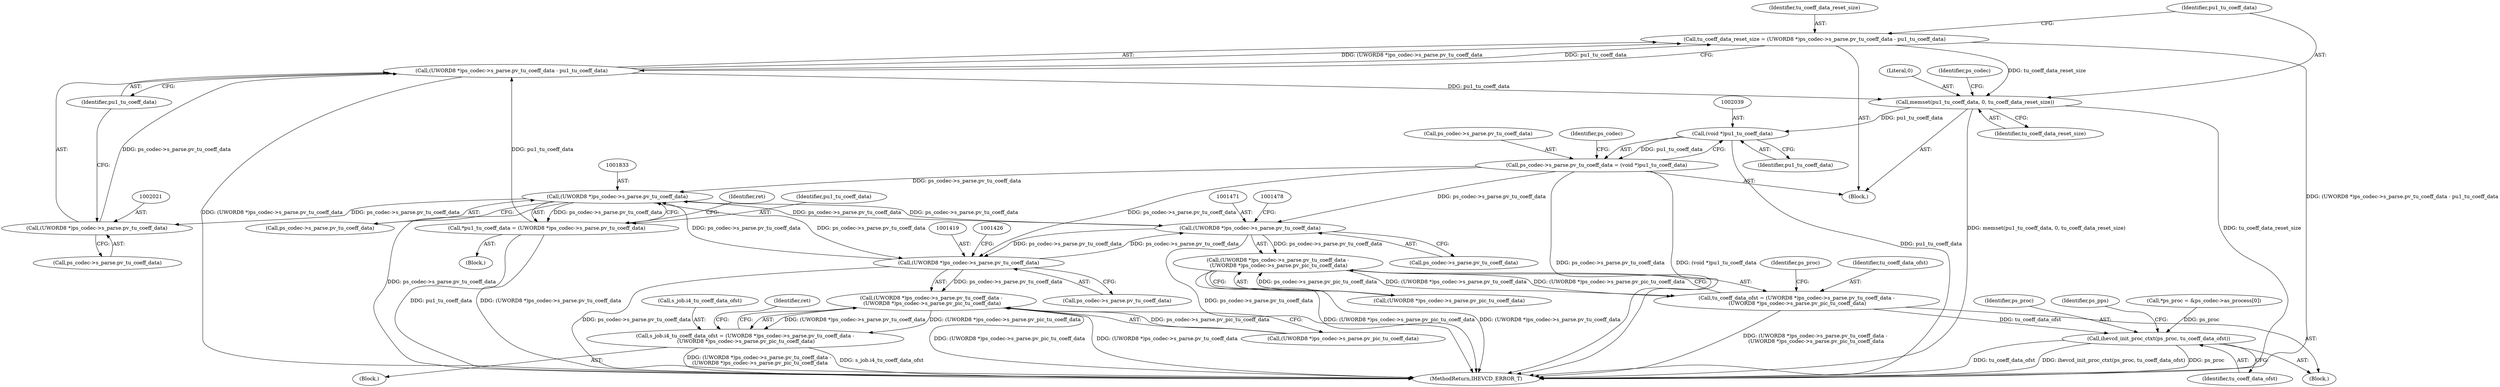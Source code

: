 digraph "0_Android_2b9fb0c2074d370a254b35e2489de2d94943578d@integer" {
"1002017" [label="(Call,tu_coeff_data_reset_size = (UWORD8 *)ps_codec->s_parse.pv_tu_coeff_data - pu1_tu_coeff_data)"];
"1002019" [label="(Call,(UWORD8 *)ps_codec->s_parse.pv_tu_coeff_data - pu1_tu_coeff_data)"];
"1002020" [label="(Call,(UWORD8 *)ps_codec->s_parse.pv_tu_coeff_data)"];
"1001832" [label="(Call,(UWORD8 *)ps_codec->s_parse.pv_tu_coeff_data)"];
"1002032" [label="(Call,ps_codec->s_parse.pv_tu_coeff_data = (void *)pu1_tu_coeff_data)"];
"1002038" [label="(Call,(void *)pu1_tu_coeff_data)"];
"1002028" [label="(Call,memset(pu1_tu_coeff_data, 0, tu_coeff_data_reset_size))"];
"1002017" [label="(Call,tu_coeff_data_reset_size = (UWORD8 *)ps_codec->s_parse.pv_tu_coeff_data - pu1_tu_coeff_data)"];
"1001470" [label="(Call,(UWORD8 *)ps_codec->s_parse.pv_tu_coeff_data)"];
"1001418" [label="(Call,(UWORD8 *)ps_codec->s_parse.pv_tu_coeff_data)"];
"1001830" [label="(Call,*pu1_tu_coeff_data = (UWORD8 *)ps_codec->s_parse.pv_tu_coeff_data)"];
"1001417" [label="(Call,(UWORD8 *)ps_codec->s_parse.pv_tu_coeff_data -\n (UWORD8 *)ps_codec->s_parse.pv_pic_tu_coeff_data)"];
"1001413" [label="(Call,s_job.i4_tu_coeff_data_ofst = (UWORD8 *)ps_codec->s_parse.pv_tu_coeff_data -\n (UWORD8 *)ps_codec->s_parse.pv_pic_tu_coeff_data)"];
"1001469" [label="(Call,(UWORD8 *)ps_codec->s_parse.pv_tu_coeff_data -\n (UWORD8 *)ps_codec->s_parse.pv_pic_tu_coeff_data)"];
"1001467" [label="(Call,tu_coeff_data_ofst = (UWORD8 *)ps_codec->s_parse.pv_tu_coeff_data -\n (UWORD8 *)ps_codec->s_parse.pv_pic_tu_coeff_data)"];
"1001518" [label="(Call,ihevcd_init_proc_ctxt(ps_proc, tu_coeff_data_ofst))"];
"1002044" [label="(Identifier,ps_codec)"];
"1001840" [label="(Identifier,ret)"];
"1001486" [label="(Identifier,ps_proc)"];
"1002030" [label="(Literal,0)"];
"1001786" [label="(Block,)"];
"1002017" [label="(Call,tu_coeff_data_reset_size = (UWORD8 *)ps_codec->s_parse.pv_tu_coeff_data - pu1_tu_coeff_data)"];
"1001477" [label="(Call,(UWORD8 *)ps_codec->s_parse.pv_pic_tu_coeff_data)"];
"1001830" [label="(Call,*pu1_tu_coeff_data = (UWORD8 *)ps_codec->s_parse.pv_tu_coeff_data)"];
"1001832" [label="(Call,(UWORD8 *)ps_codec->s_parse.pv_tu_coeff_data)"];
"1001467" [label="(Call,tu_coeff_data_ofst = (UWORD8 *)ps_codec->s_parse.pv_tu_coeff_data -\n (UWORD8 *)ps_codec->s_parse.pv_pic_tu_coeff_data)"];
"1001417" [label="(Call,(UWORD8 *)ps_codec->s_parse.pv_tu_coeff_data -\n (UWORD8 *)ps_codec->s_parse.pv_pic_tu_coeff_data)"];
"1002028" [label="(Call,memset(pu1_tu_coeff_data, 0, tu_coeff_data_reset_size))"];
"1002033" [label="(Call,ps_codec->s_parse.pv_tu_coeff_data)"];
"1001519" [label="(Identifier,ps_proc)"];
"1001469" [label="(Call,(UWORD8 *)ps_codec->s_parse.pv_tu_coeff_data -\n (UWORD8 *)ps_codec->s_parse.pv_pic_tu_coeff_data)"];
"1001834" [label="(Call,ps_codec->s_parse.pv_tu_coeff_data)"];
"1002032" [label="(Call,ps_codec->s_parse.pv_tu_coeff_data = (void *)pu1_tu_coeff_data)"];
"1001520" [label="(Identifier,tu_coeff_data_ofst)"];
"1001414" [label="(Call,s_job.i4_tu_coeff_data_ofst)"];
"1001418" [label="(Call,(UWORD8 *)ps_codec->s_parse.pv_tu_coeff_data)"];
"1002022" [label="(Call,ps_codec->s_parse.pv_tu_coeff_data)"];
"1005291" [label="(MethodReturn,IHEVCD_ERROR_T)"];
"1001468" [label="(Identifier,tu_coeff_data_ofst)"];
"1002031" [label="(Identifier,tu_coeff_data_reset_size)"];
"1001425" [label="(Call,(UWORD8 *)ps_codec->s_parse.pv_pic_tu_coeff_data)"];
"1001523" [label="(Identifier,ps_pps)"];
"1001470" [label="(Call,(UWORD8 *)ps_codec->s_parse.pv_tu_coeff_data)"];
"1001413" [label="(Call,s_job.i4_tu_coeff_data_ofst = (UWORD8 *)ps_codec->s_parse.pv_tu_coeff_data -\n (UWORD8 *)ps_codec->s_parse.pv_pic_tu_coeff_data)"];
"1001458" [label="(Call,*ps_proc = &ps_codec->as_process[0])"];
"1001433" [label="(Identifier,ret)"];
"1001456" [label="(Block,)"];
"1001518" [label="(Call,ihevcd_init_proc_ctxt(ps_proc, tu_coeff_data_ofst))"];
"1001871" [label="(Block,)"];
"1002020" [label="(Call,(UWORD8 *)ps_codec->s_parse.pv_tu_coeff_data)"];
"1002027" [label="(Identifier,pu1_tu_coeff_data)"];
"1002040" [label="(Identifier,pu1_tu_coeff_data)"];
"1002029" [label="(Identifier,pu1_tu_coeff_data)"];
"1002019" [label="(Call,(UWORD8 *)ps_codec->s_parse.pv_tu_coeff_data - pu1_tu_coeff_data)"];
"1001831" [label="(Identifier,pu1_tu_coeff_data)"];
"1001363" [label="(Block,)"];
"1002038" [label="(Call,(void *)pu1_tu_coeff_data)"];
"1002018" [label="(Identifier,tu_coeff_data_reset_size)"];
"1002035" [label="(Identifier,ps_codec)"];
"1001472" [label="(Call,ps_codec->s_parse.pv_tu_coeff_data)"];
"1001420" [label="(Call,ps_codec->s_parse.pv_tu_coeff_data)"];
"1002017" -> "1001871"  [label="AST: "];
"1002017" -> "1002019"  [label="CFG: "];
"1002018" -> "1002017"  [label="AST: "];
"1002019" -> "1002017"  [label="AST: "];
"1002029" -> "1002017"  [label="CFG: "];
"1002017" -> "1005291"  [label="DDG: (UWORD8 *)ps_codec->s_parse.pv_tu_coeff_data - pu1_tu_coeff_data"];
"1002019" -> "1002017"  [label="DDG: (UWORD8 *)ps_codec->s_parse.pv_tu_coeff_data"];
"1002019" -> "1002017"  [label="DDG: pu1_tu_coeff_data"];
"1002017" -> "1002028"  [label="DDG: tu_coeff_data_reset_size"];
"1002019" -> "1002027"  [label="CFG: "];
"1002020" -> "1002019"  [label="AST: "];
"1002027" -> "1002019"  [label="AST: "];
"1002019" -> "1005291"  [label="DDG: (UWORD8 *)ps_codec->s_parse.pv_tu_coeff_data"];
"1002020" -> "1002019"  [label="DDG: ps_codec->s_parse.pv_tu_coeff_data"];
"1001830" -> "1002019"  [label="DDG: pu1_tu_coeff_data"];
"1002019" -> "1002028"  [label="DDG: pu1_tu_coeff_data"];
"1002020" -> "1002022"  [label="CFG: "];
"1002021" -> "1002020"  [label="AST: "];
"1002022" -> "1002020"  [label="AST: "];
"1002027" -> "1002020"  [label="CFG: "];
"1001832" -> "1002020"  [label="DDG: ps_codec->s_parse.pv_tu_coeff_data"];
"1001832" -> "1001830"  [label="AST: "];
"1001832" -> "1001834"  [label="CFG: "];
"1001833" -> "1001832"  [label="AST: "];
"1001834" -> "1001832"  [label="AST: "];
"1001830" -> "1001832"  [label="CFG: "];
"1001832" -> "1005291"  [label="DDG: ps_codec->s_parse.pv_tu_coeff_data"];
"1001832" -> "1001418"  [label="DDG: ps_codec->s_parse.pv_tu_coeff_data"];
"1001832" -> "1001470"  [label="DDG: ps_codec->s_parse.pv_tu_coeff_data"];
"1001832" -> "1001830"  [label="DDG: ps_codec->s_parse.pv_tu_coeff_data"];
"1002032" -> "1001832"  [label="DDG: ps_codec->s_parse.pv_tu_coeff_data"];
"1001470" -> "1001832"  [label="DDG: ps_codec->s_parse.pv_tu_coeff_data"];
"1001418" -> "1001832"  [label="DDG: ps_codec->s_parse.pv_tu_coeff_data"];
"1002032" -> "1001871"  [label="AST: "];
"1002032" -> "1002038"  [label="CFG: "];
"1002033" -> "1002032"  [label="AST: "];
"1002038" -> "1002032"  [label="AST: "];
"1002044" -> "1002032"  [label="CFG: "];
"1002032" -> "1005291"  [label="DDG: ps_codec->s_parse.pv_tu_coeff_data"];
"1002032" -> "1005291"  [label="DDG: (void *)pu1_tu_coeff_data"];
"1002032" -> "1001418"  [label="DDG: ps_codec->s_parse.pv_tu_coeff_data"];
"1002032" -> "1001470"  [label="DDG: ps_codec->s_parse.pv_tu_coeff_data"];
"1002038" -> "1002032"  [label="DDG: pu1_tu_coeff_data"];
"1002038" -> "1002040"  [label="CFG: "];
"1002039" -> "1002038"  [label="AST: "];
"1002040" -> "1002038"  [label="AST: "];
"1002038" -> "1005291"  [label="DDG: pu1_tu_coeff_data"];
"1002028" -> "1002038"  [label="DDG: pu1_tu_coeff_data"];
"1002028" -> "1001871"  [label="AST: "];
"1002028" -> "1002031"  [label="CFG: "];
"1002029" -> "1002028"  [label="AST: "];
"1002030" -> "1002028"  [label="AST: "];
"1002031" -> "1002028"  [label="AST: "];
"1002035" -> "1002028"  [label="CFG: "];
"1002028" -> "1005291"  [label="DDG: memset(pu1_tu_coeff_data, 0, tu_coeff_data_reset_size)"];
"1002028" -> "1005291"  [label="DDG: tu_coeff_data_reset_size"];
"1001470" -> "1001469"  [label="AST: "];
"1001470" -> "1001472"  [label="CFG: "];
"1001471" -> "1001470"  [label="AST: "];
"1001472" -> "1001470"  [label="AST: "];
"1001478" -> "1001470"  [label="CFG: "];
"1001470" -> "1005291"  [label="DDG: ps_codec->s_parse.pv_tu_coeff_data"];
"1001470" -> "1001418"  [label="DDG: ps_codec->s_parse.pv_tu_coeff_data"];
"1001470" -> "1001469"  [label="DDG: ps_codec->s_parse.pv_tu_coeff_data"];
"1001418" -> "1001470"  [label="DDG: ps_codec->s_parse.pv_tu_coeff_data"];
"1001418" -> "1001417"  [label="AST: "];
"1001418" -> "1001420"  [label="CFG: "];
"1001419" -> "1001418"  [label="AST: "];
"1001420" -> "1001418"  [label="AST: "];
"1001426" -> "1001418"  [label="CFG: "];
"1001418" -> "1005291"  [label="DDG: ps_codec->s_parse.pv_tu_coeff_data"];
"1001418" -> "1001417"  [label="DDG: ps_codec->s_parse.pv_tu_coeff_data"];
"1001830" -> "1001786"  [label="AST: "];
"1001831" -> "1001830"  [label="AST: "];
"1001840" -> "1001830"  [label="CFG: "];
"1001830" -> "1005291"  [label="DDG: pu1_tu_coeff_data"];
"1001830" -> "1005291"  [label="DDG: (UWORD8 *)ps_codec->s_parse.pv_tu_coeff_data"];
"1001417" -> "1001413"  [label="AST: "];
"1001417" -> "1001425"  [label="CFG: "];
"1001425" -> "1001417"  [label="AST: "];
"1001413" -> "1001417"  [label="CFG: "];
"1001417" -> "1005291"  [label="DDG: (UWORD8 *)ps_codec->s_parse.pv_pic_tu_coeff_data"];
"1001417" -> "1005291"  [label="DDG: (UWORD8 *)ps_codec->s_parse.pv_tu_coeff_data"];
"1001417" -> "1001413"  [label="DDG: (UWORD8 *)ps_codec->s_parse.pv_tu_coeff_data"];
"1001417" -> "1001413"  [label="DDG: (UWORD8 *)ps_codec->s_parse.pv_pic_tu_coeff_data"];
"1001425" -> "1001417"  [label="DDG: ps_codec->s_parse.pv_pic_tu_coeff_data"];
"1001413" -> "1001363"  [label="AST: "];
"1001414" -> "1001413"  [label="AST: "];
"1001433" -> "1001413"  [label="CFG: "];
"1001413" -> "1005291"  [label="DDG: (UWORD8 *)ps_codec->s_parse.pv_tu_coeff_data -\n (UWORD8 *)ps_codec->s_parse.pv_pic_tu_coeff_data"];
"1001413" -> "1005291"  [label="DDG: s_job.i4_tu_coeff_data_ofst"];
"1001469" -> "1001467"  [label="AST: "];
"1001469" -> "1001477"  [label="CFG: "];
"1001477" -> "1001469"  [label="AST: "];
"1001467" -> "1001469"  [label="CFG: "];
"1001469" -> "1005291"  [label="DDG: (UWORD8 *)ps_codec->s_parse.pv_pic_tu_coeff_data"];
"1001469" -> "1005291"  [label="DDG: (UWORD8 *)ps_codec->s_parse.pv_tu_coeff_data"];
"1001469" -> "1001467"  [label="DDG: (UWORD8 *)ps_codec->s_parse.pv_tu_coeff_data"];
"1001469" -> "1001467"  [label="DDG: (UWORD8 *)ps_codec->s_parse.pv_pic_tu_coeff_data"];
"1001477" -> "1001469"  [label="DDG: ps_codec->s_parse.pv_pic_tu_coeff_data"];
"1001467" -> "1001456"  [label="AST: "];
"1001468" -> "1001467"  [label="AST: "];
"1001486" -> "1001467"  [label="CFG: "];
"1001467" -> "1005291"  [label="DDG: (UWORD8 *)ps_codec->s_parse.pv_tu_coeff_data -\n (UWORD8 *)ps_codec->s_parse.pv_pic_tu_coeff_data"];
"1001467" -> "1001518"  [label="DDG: tu_coeff_data_ofst"];
"1001518" -> "1001456"  [label="AST: "];
"1001518" -> "1001520"  [label="CFG: "];
"1001519" -> "1001518"  [label="AST: "];
"1001520" -> "1001518"  [label="AST: "];
"1001523" -> "1001518"  [label="CFG: "];
"1001518" -> "1005291"  [label="DDG: ps_proc"];
"1001518" -> "1005291"  [label="DDG: tu_coeff_data_ofst"];
"1001518" -> "1005291"  [label="DDG: ihevcd_init_proc_ctxt(ps_proc, tu_coeff_data_ofst)"];
"1001458" -> "1001518"  [label="DDG: ps_proc"];
}
